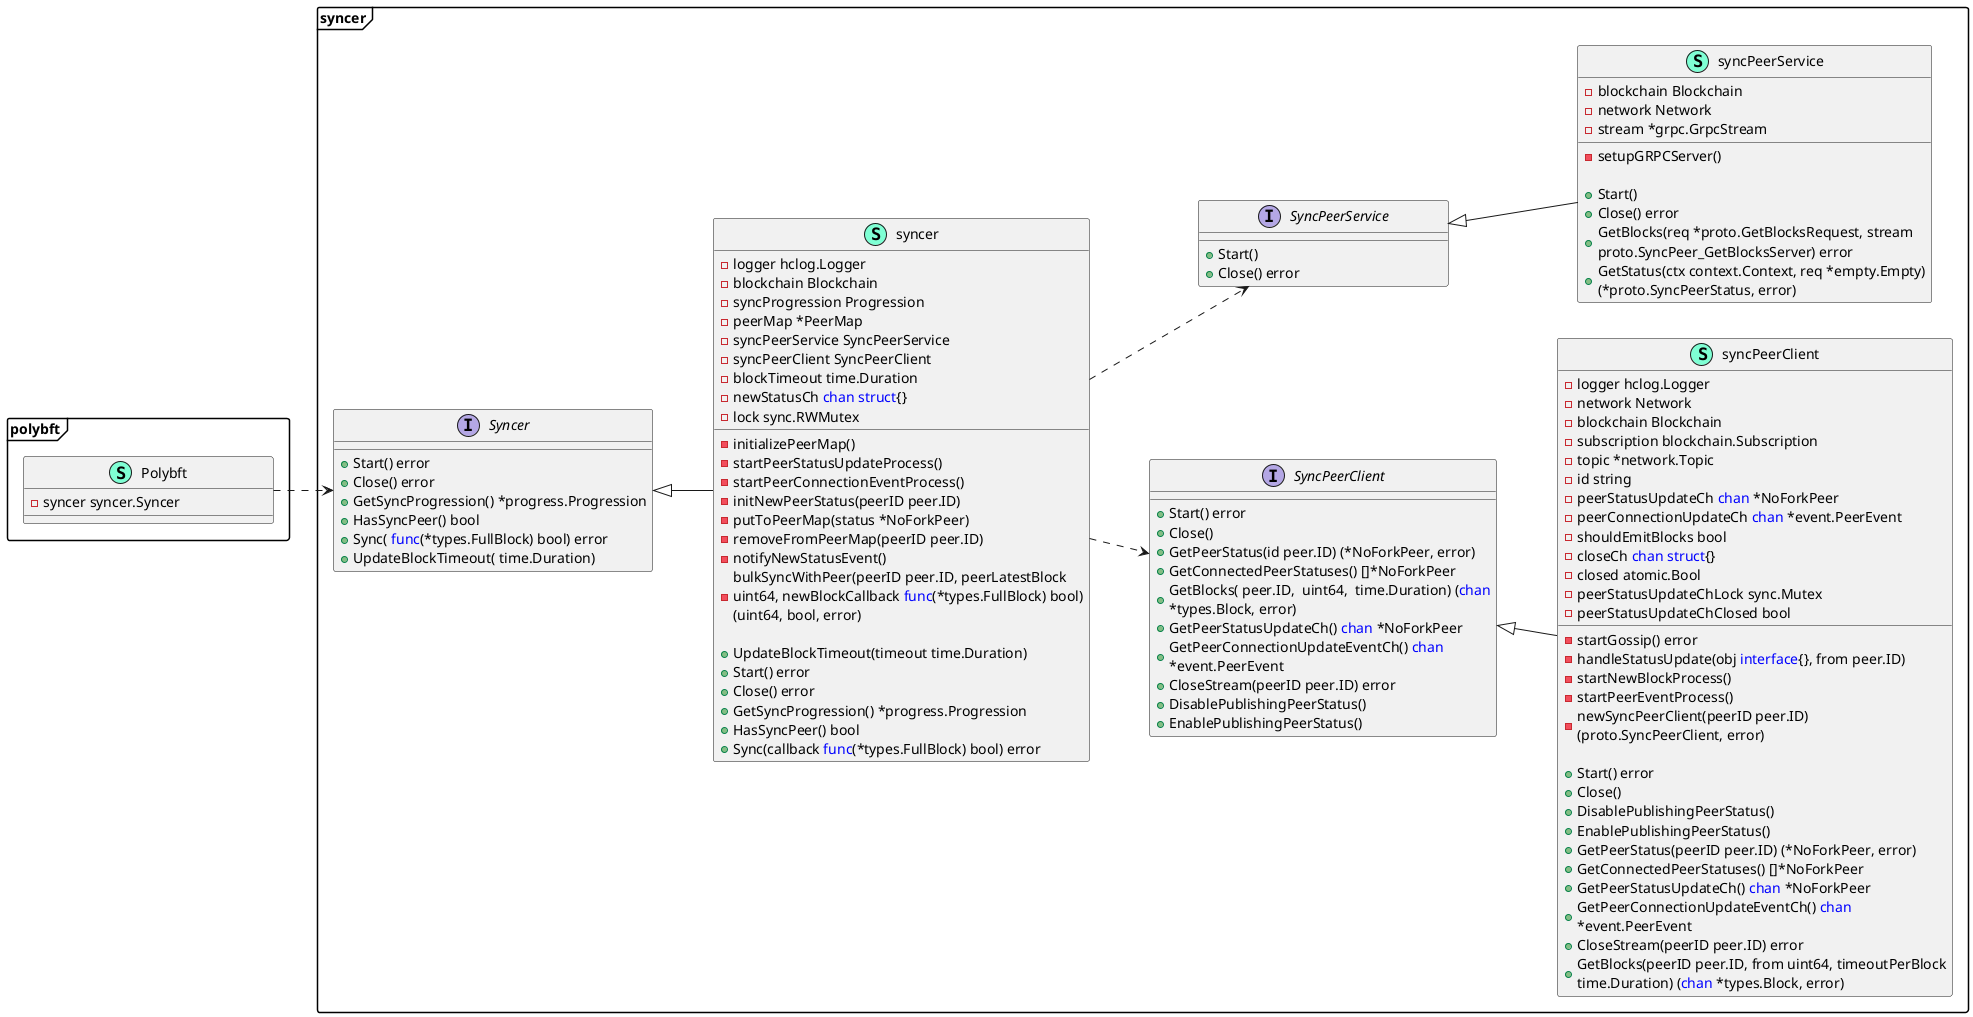 @startuml
skinparam packageStyle frame
' skinparam style strictuml
  left to right direction
<style>
class {
  MinimumWidth 250
  MaximumWidth 370
 
}
</style>
namespace syncer {

    interface SyncPeerClient  {
        + Start() error
        + Close() 
        + GetPeerStatus(id peer.ID) (*NoForkPeer, error)
        + GetConnectedPeerStatuses() []*NoForkPeer
        + GetBlocks( peer.ID,  uint64,  time.Duration) (<font color=blue>chan</font> *types.Block, error)
        + GetPeerStatusUpdateCh() <font color=blue>chan</font> *NoForkPeer
        + GetPeerConnectionUpdateEventCh() <font color=blue>chan</font> *event.PeerEvent
        + CloseStream(peerID peer.ID) error
        + DisablePublishingPeerStatus() 
        + EnablePublishingPeerStatus() 

    }
    interface SyncPeerService  {
        + Start() 
        + Close() error

    }
    interface Syncer  {
        + Start() error
        + Close() error
        + GetSyncProgression() *progress.Progression
        + HasSyncPeer() bool
        + Sync( <font color=blue>func</font>(*types.FullBlock) bool) error
        + UpdateBlockTimeout( time.Duration) 

    }
    class syncPeerClient << (S,Aquamarine) >> {
        - logger hclog.Logger
        - network Network
        - blockchain Blockchain
        - subscription blockchain.Subscription
        - topic *network.Topic
        - id string
        - peerStatusUpdateCh <font color=blue>chan</font> *NoForkPeer
        - peerConnectionUpdateCh <font color=blue>chan</font> *event.PeerEvent
        - shouldEmitBlocks bool
        - closeCh <font color=blue>chan</font> <font color=blue>struct</font>{}
        - closed atomic.Bool
        - peerStatusUpdateChLock sync.Mutex
        - peerStatusUpdateChClosed bool

        - startGossip() error
        - handleStatusUpdate(obj <font color=blue>interface</font>{}, from peer.ID) 
        - startNewBlockProcess() 
        - startPeerEventProcess() 
        - newSyncPeerClient(peerID peer.ID) (proto.SyncPeerClient, error)

        + Start() error
        + Close() 
        + DisablePublishingPeerStatus() 
        + EnablePublishingPeerStatus() 
        + GetPeerStatus(peerID peer.ID) (*NoForkPeer, error)
        + GetConnectedPeerStatuses() []*NoForkPeer
        + GetPeerStatusUpdateCh() <font color=blue>chan</font> *NoForkPeer
        + GetPeerConnectionUpdateEventCh() <font color=blue>chan</font> *event.PeerEvent
        + CloseStream(peerID peer.ID) error
        + GetBlocks(peerID peer.ID, from uint64, timeoutPerBlock time.Duration) (<font color=blue>chan</font> *types.Block, error)

    }
    class syncPeerService << (S,Aquamarine) >> {
        - blockchain Blockchain
        - network Network
        - stream *grpc.GrpcStream

        - setupGRPCServer() 

        + Start() 
        + Close() error
        + GetBlocks(req *proto.GetBlocksRequest, stream proto.SyncPeer_GetBlocksServer) error
        + GetStatus(ctx context.Context, req *empty.Empty) (*proto.SyncPeerStatus, error)

    }
    class syncer << (S,Aquamarine) >> {
        - logger hclog.Logger
        - blockchain Blockchain
        - syncProgression Progression
        - peerMap *PeerMap
        - syncPeerService SyncPeerService
        - syncPeerClient SyncPeerClient
        - blockTimeout time.Duration
        - newStatusCh <font color=blue>chan</font> <font color=blue>struct</font>{}
        - lock sync.RWMutex

        - initializePeerMap() 
        - startPeerStatusUpdateProcess() 
        - startPeerConnectionEventProcess() 
        - initNewPeerStatus(peerID peer.ID) 
        - putToPeerMap(status *NoForkPeer) 
        - removeFromPeerMap(peerID peer.ID) 
        - notifyNewStatusEvent() 
        - bulkSyncWithPeer(peerID peer.ID, peerLatestBlock uint64, newBlockCallback <font color=blue>func</font>(*types.FullBlock) bool) (uint64, bool, error)

        + UpdateBlockTimeout(timeout time.Duration) 
        + Start() error
        + Close() error
        + GetSyncProgression() *progress.Progression
        + HasSyncPeer() bool
        + Sync(callback <font color=blue>func</font>(*types.FullBlock) bool) error

    }
}
namespace polybft {


    class Polybft << (S,Aquamarine) >> {
        
        - syncer syncer.Syncer     

    }
}

"syncer.SyncPeerClient" <|-- "syncer.syncPeerClient"
"syncer.SyncPeerService" <|-- "syncer.syncPeerService"
"syncer.Syncer" <|-- "syncer.syncer"
"syncer.syncer" ..> "syncer.SyncPeerService"
"syncer.syncer" ..> "syncer.SyncPeerClient"
"polybft.Polybft" ..> "syncer.Syncer"

@enduml
